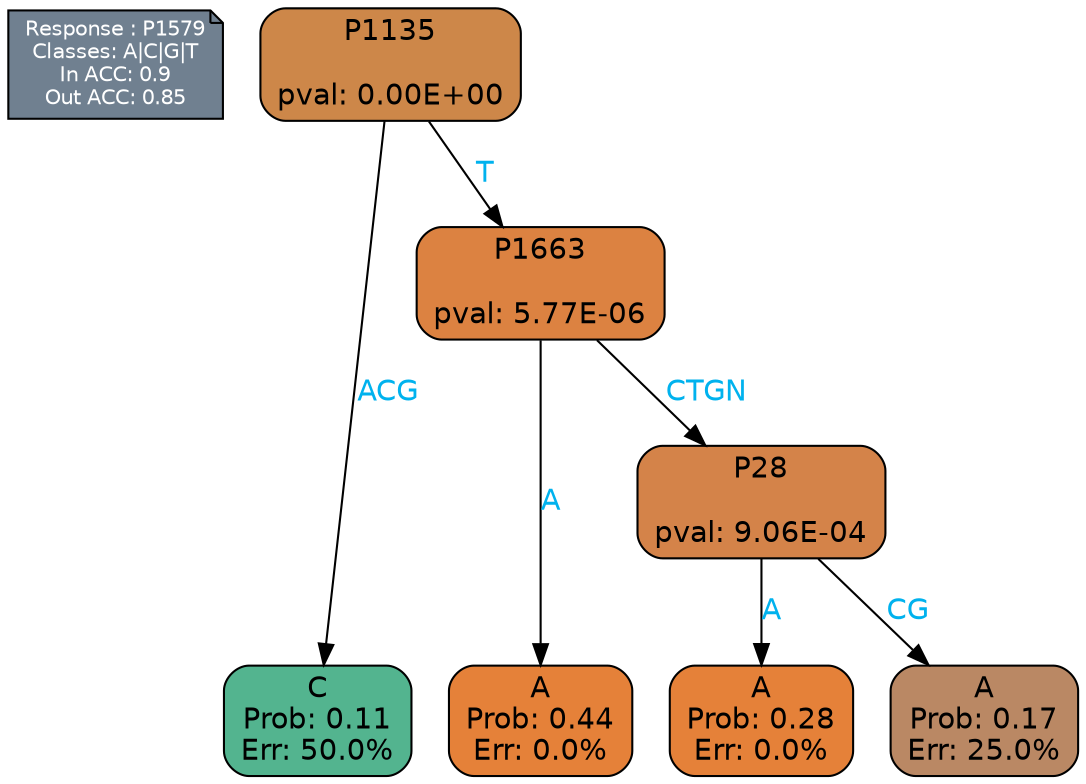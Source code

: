 digraph Tree {
node [shape=box, style="filled, rounded", color="black", fontname=helvetica] ;
graph [ranksep=equally, splines=polylines, bgcolor=transparent, dpi=600] ;
edge [fontname=helvetica] ;
LEGEND [label="Response : P1579
Classes: A|C|G|T
In ACC: 0.9
Out ACC: 0.85
",shape=note,align=left,style=filled,fillcolor="slategray",fontcolor="white",fontsize=10];1 [label="P1135

pval: 0.00E+00", fillcolor="#cd8749"] ;
2 [label="C
Prob: 0.11
Err: 50.0%", fillcolor="#53b48f"] ;
3 [label="P1663

pval: 5.77E-06", fillcolor="#dc8241"] ;
4 [label="A
Prob: 0.44
Err: 0.0%", fillcolor="#e58139"] ;
5 [label="P28

pval: 9.06E-04", fillcolor="#d48349"] ;
6 [label="A
Prob: 0.28
Err: 0.0%", fillcolor="#e58139"] ;
7 [label="A
Prob: 0.17
Err: 25.0%", fillcolor="#ba8864"] ;
1 -> 2 [label="ACG",fontcolor=deepskyblue2] ;
1 -> 3 [label="T",fontcolor=deepskyblue2] ;
3 -> 4 [label="A",fontcolor=deepskyblue2] ;
3 -> 5 [label="CTGN",fontcolor=deepskyblue2] ;
5 -> 6 [label="A",fontcolor=deepskyblue2] ;
5 -> 7 [label="CG",fontcolor=deepskyblue2] ;
{rank = same; 2;4;6;7;}{rank = same; LEGEND;1;}}